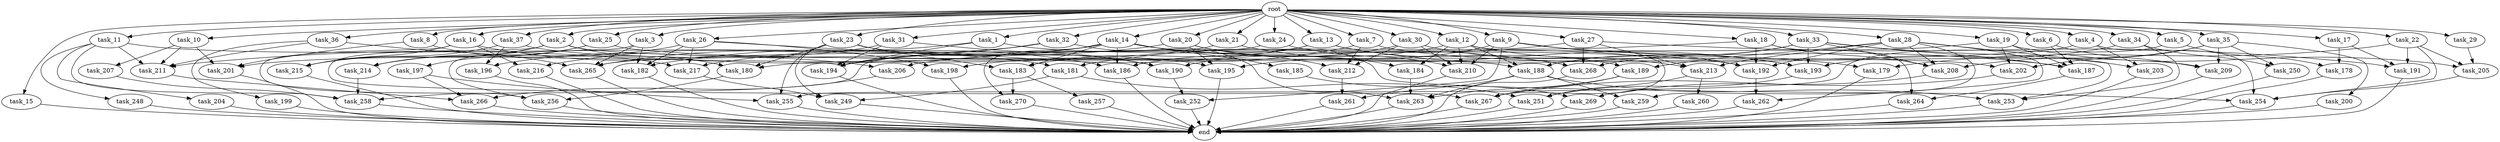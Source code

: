 digraph G {
  root [size="0.000000"];
  task_1 [size="10.240000"];
  task_2 [size="10.240000"];
  task_3 [size="10.240000"];
  task_4 [size="10.240000"];
  task_5 [size="10.240000"];
  task_6 [size="10.240000"];
  task_7 [size="10.240000"];
  task_8 [size="10.240000"];
  task_9 [size="10.240000"];
  task_10 [size="10.240000"];
  task_11 [size="10.240000"];
  task_12 [size="10.240000"];
  task_13 [size="10.240000"];
  task_14 [size="10.240000"];
  task_15 [size="10.240000"];
  task_16 [size="10.240000"];
  task_17 [size="10.240000"];
  task_18 [size="10.240000"];
  task_19 [size="10.240000"];
  task_20 [size="10.240000"];
  task_21 [size="10.240000"];
  task_22 [size="10.240000"];
  task_23 [size="10.240000"];
  task_24 [size="10.240000"];
  task_25 [size="10.240000"];
  task_26 [size="10.240000"];
  task_27 [size="10.240000"];
  task_28 [size="10.240000"];
  task_29 [size="10.240000"];
  task_30 [size="10.240000"];
  task_31 [size="10.240000"];
  task_32 [size="10.240000"];
  task_33 [size="10.240000"];
  task_34 [size="10.240000"];
  task_35 [size="10.240000"];
  task_36 [size="10.240000"];
  task_37 [size="10.240000"];
  task_178 [size="4466765987.840000"];
  task_179 [size="4466765987.840000"];
  task_180 [size="8074538516.480000"];
  task_181 [size="9363028705.280001"];
  task_182 [size="1030792151.040000"];
  task_183 [size="10823317585.920000"];
  task_184 [size="2491081031.680000"];
  task_185 [size="773094113.280000"];
  task_186 [size="3264175144.960000"];
  task_187 [size="14516989460.480000"];
  task_188 [size="11081015623.680000"];
  task_189 [size="11682311045.120001"];
  task_190 [size="16063177687.040001"];
  task_191 [size="11338713661.440001"];
  task_192 [size="24481313587.200001"];
  task_193 [size="20100446945.279999"];
  task_194 [size="16664473108.480000"];
  task_195 [size="5927054868.480000"];
  task_196 [size="8332236554.240000"];
  task_197 [size="4209067950.080000"];
  task_198 [size="7301444403.200000"];
  task_199 [size="773094113.280000"];
  task_200 [size="4209067950.080000"];
  task_201 [size="3693671874.560000"];
  task_202 [size="9792525434.880001"];
  task_203 [size="9363028705.280001"];
  task_204 [size="773094113.280000"];
  task_205 [size="4896262717.440001"];
  task_206 [size="6184752906.240000"];
  task_207 [size="2147483648.000000"];
  task_208 [size="24481313587.200001"];
  task_209 [size="11510512353.280001"];
  task_210 [size="8847632629.760000"];
  task_211 [size="4466765987.840000"];
  task_212 [size="9878424780.800001"];
  task_213 [size="19327352832.000000"];
  task_214 [size="4896262717.440001"];
  task_215 [size="4810363371.520000"];
  task_216 [size="11682311045.120001"];
  task_217 [size="4209067950.080000"];
  task_248 [size="773094113.280000"];
  task_249 [size="14688788152.320000"];
  task_250 [size="12799002542.080000"];
  task_251 [size="12455405158.400000"];
  task_252 [size="11166914969.600000"];
  task_253 [size="18554258718.720001"];
  task_254 [size="5583457484.800000"];
  task_255 [size="15547781611.520000"];
  task_256 [size="5583457484.800000"];
  task_257 [size="2147483648.000000"];
  task_258 [size="13829794693.120001"];
  task_259 [size="9964324126.719999"];
  task_260 [size="3092376453.120000"];
  task_261 [size="8332236554.240000"];
  task_262 [size="15547781611.520000"];
  task_263 [size="11081015623.680000"];
  task_264 [size="3435973836.800000"];
  task_265 [size="2834678415.360000"];
  task_266 [size="9019431321.600000"];
  task_267 [size="11424613007.360001"];
  task_268 [size="19327352832.000000"];
  task_269 [size="7645041786.880000"];
  task_270 [size="2920577761.280000"];
  end [size="0.000000"];

  root -> task_1 [size="1.000000"];
  root -> task_2 [size="1.000000"];
  root -> task_3 [size="1.000000"];
  root -> task_4 [size="1.000000"];
  root -> task_5 [size="1.000000"];
  root -> task_6 [size="1.000000"];
  root -> task_7 [size="1.000000"];
  root -> task_8 [size="1.000000"];
  root -> task_9 [size="1.000000"];
  root -> task_10 [size="1.000000"];
  root -> task_11 [size="1.000000"];
  root -> task_12 [size="1.000000"];
  root -> task_13 [size="1.000000"];
  root -> task_14 [size="1.000000"];
  root -> task_15 [size="1.000000"];
  root -> task_16 [size="1.000000"];
  root -> task_17 [size="1.000000"];
  root -> task_18 [size="1.000000"];
  root -> task_19 [size="1.000000"];
  root -> task_20 [size="1.000000"];
  root -> task_21 [size="1.000000"];
  root -> task_22 [size="1.000000"];
  root -> task_23 [size="1.000000"];
  root -> task_24 [size="1.000000"];
  root -> task_25 [size="1.000000"];
  root -> task_26 [size="1.000000"];
  root -> task_27 [size="1.000000"];
  root -> task_28 [size="1.000000"];
  root -> task_29 [size="1.000000"];
  root -> task_30 [size="1.000000"];
  root -> task_31 [size="1.000000"];
  root -> task_32 [size="1.000000"];
  root -> task_33 [size="1.000000"];
  root -> task_34 [size="1.000000"];
  root -> task_35 [size="1.000000"];
  root -> task_36 [size="1.000000"];
  root -> task_37 [size="1.000000"];
  task_1 -> task_192 [size="838860800.000000"];
  task_1 -> task_194 [size="838860800.000000"];
  task_1 -> task_216 [size="838860800.000000"];
  task_2 -> task_180 [size="33554432.000000"];
  task_2 -> task_188 [size="33554432.000000"];
  task_2 -> task_214 [size="33554432.000000"];
  task_2 -> task_215 [size="33554432.000000"];
  task_2 -> task_267 [size="33554432.000000"];
  task_3 -> task_182 [size="33554432.000000"];
  task_3 -> task_256 [size="33554432.000000"];
  task_3 -> task_265 [size="33554432.000000"];
  task_4 -> task_180 [size="75497472.000000"];
  task_4 -> task_203 [size="75497472.000000"];
  task_4 -> task_254 [size="75497472.000000"];
  task_5 -> task_178 [size="301989888.000000"];
  task_5 -> task_255 [size="301989888.000000"];
  task_6 -> task_187 [size="33554432.000000"];
  task_6 -> task_209 [size="33554432.000000"];
  task_7 -> task_198 [size="679477248.000000"];
  task_7 -> task_209 [size="679477248.000000"];
  task_7 -> task_212 [size="679477248.000000"];
  task_8 -> task_201 [size="75497472.000000"];
  task_8 -> task_217 [size="75497472.000000"];
  task_9 -> task_187 [size="411041792.000000"];
  task_9 -> task_192 [size="411041792.000000"];
  task_9 -> task_195 [size="411041792.000000"];
  task_9 -> task_210 [size="411041792.000000"];
  task_9 -> task_252 [size="411041792.000000"];
  task_10 -> task_201 [size="209715200.000000"];
  task_10 -> task_207 [size="209715200.000000"];
  task_10 -> task_211 [size="209715200.000000"];
  task_11 -> task_181 [size="75497472.000000"];
  task_11 -> task_204 [size="75497472.000000"];
  task_11 -> task_211 [size="75497472.000000"];
  task_11 -> task_248 [size="75497472.000000"];
  task_11 -> task_258 [size="75497472.000000"];
  task_12 -> task_184 [size="209715200.000000"];
  task_12 -> task_188 [size="209715200.000000"];
  task_12 -> task_190 [size="209715200.000000"];
  task_12 -> task_193 [size="209715200.000000"];
  task_12 -> task_210 [size="209715200.000000"];
  task_12 -> task_267 [size="209715200.000000"];
  task_13 -> task_179 [size="301989888.000000"];
  task_13 -> task_183 [size="301989888.000000"];
  task_13 -> task_189 [size="301989888.000000"];
  task_13 -> task_217 [size="301989888.000000"];
  task_14 -> task_183 [size="75497472.000000"];
  task_14 -> task_185 [size="75497472.000000"];
  task_14 -> task_186 [size="75497472.000000"];
  task_14 -> task_194 [size="75497472.000000"];
  task_14 -> task_211 [size="75497472.000000"];
  task_14 -> task_212 [size="75497472.000000"];
  task_14 -> task_268 [size="75497472.000000"];
  task_14 -> task_270 [size="75497472.000000"];
  task_15 -> end [size="1.000000"];
  task_16 -> task_206 [size="301989888.000000"];
  task_16 -> task_215 [size="301989888.000000"];
  task_16 -> task_216 [size="301989888.000000"];
  task_16 -> task_256 [size="301989888.000000"];
  task_17 -> task_178 [size="134217728.000000"];
  task_17 -> task_191 [size="134217728.000000"];
  task_18 -> task_192 [size="301989888.000000"];
  task_18 -> task_206 [size="301989888.000000"];
  task_18 -> task_208 [size="301989888.000000"];
  task_18 -> task_264 [size="301989888.000000"];
  task_19 -> task_187 [size="134217728.000000"];
  task_19 -> task_202 [size="134217728.000000"];
  task_19 -> task_205 [size="134217728.000000"];
  task_19 -> task_265 [size="134217728.000000"];
  task_20 -> task_182 [size="33554432.000000"];
  task_20 -> task_184 [size="33554432.000000"];
  task_20 -> task_195 [size="33554432.000000"];
  task_20 -> task_210 [size="33554432.000000"];
  task_20 -> task_254 [size="33554432.000000"];
  task_21 -> task_193 [size="75497472.000000"];
  task_21 -> task_201 [size="75497472.000000"];
  task_22 -> task_179 [size="134217728.000000"];
  task_22 -> task_191 [size="134217728.000000"];
  task_22 -> task_205 [size="134217728.000000"];
  task_22 -> task_254 [size="134217728.000000"];
  task_23 -> task_180 [size="679477248.000000"];
  task_23 -> task_183 [size="679477248.000000"];
  task_23 -> task_190 [size="679477248.000000"];
  task_23 -> task_249 [size="679477248.000000"];
  task_23 -> task_255 [size="679477248.000000"];
  task_24 -> task_258 [size="134217728.000000"];
  task_24 -> task_268 [size="134217728.000000"];
  task_25 -> task_197 [size="411041792.000000"];
  task_25 -> task_202 [size="411041792.000000"];
  task_25 -> task_214 [size="411041792.000000"];
  task_26 -> task_182 [size="33554432.000000"];
  task_26 -> task_186 [size="33554432.000000"];
  task_26 -> task_198 [size="33554432.000000"];
  task_26 -> task_214 [size="33554432.000000"];
  task_26 -> task_217 [size="33554432.000000"];
  task_27 -> task_181 [size="838860800.000000"];
  task_27 -> task_191 [size="838860800.000000"];
  task_27 -> task_213 [size="838860800.000000"];
  task_27 -> task_268 [size="838860800.000000"];
  task_28 -> task_189 [size="838860800.000000"];
  task_28 -> task_192 [size="838860800.000000"];
  task_28 -> task_208 [size="838860800.000000"];
  task_28 -> task_213 [size="838860800.000000"];
  task_28 -> task_253 [size="838860800.000000"];
  task_28 -> task_259 [size="838860800.000000"];
  task_28 -> task_262 [size="838860800.000000"];
  task_29 -> task_205 [size="209715200.000000"];
  task_30 -> task_186 [size="209715200.000000"];
  task_30 -> task_210 [size="209715200.000000"];
  task_30 -> task_212 [size="209715200.000000"];
  task_30 -> task_213 [size="209715200.000000"];
  task_31 -> task_190 [size="679477248.000000"];
  task_31 -> task_194 [size="679477248.000000"];
  task_31 -> task_196 [size="679477248.000000"];
  task_32 -> task_194 [size="33554432.000000"];
  task_32 -> task_263 [size="33554432.000000"];
  task_32 -> task_265 [size="33554432.000000"];
  task_33 -> task_187 [size="838860800.000000"];
  task_33 -> task_188 [size="838860800.000000"];
  task_33 -> task_193 [size="838860800.000000"];
  task_33 -> task_203 [size="838860800.000000"];
  task_33 -> task_208 [size="838860800.000000"];
  task_33 -> task_268 [size="838860800.000000"];
  task_34 -> task_193 [size="838860800.000000"];
  task_34 -> task_250 [size="838860800.000000"];
  task_34 -> task_253 [size="838860800.000000"];
  task_35 -> task_200 [size="411041792.000000"];
  task_35 -> task_202 [size="411041792.000000"];
  task_35 -> task_208 [size="411041792.000000"];
  task_35 -> task_209 [size="411041792.000000"];
  task_35 -> task_250 [size="411041792.000000"];
  task_36 -> task_199 [size="75497472.000000"];
  task_36 -> task_211 [size="75497472.000000"];
  task_36 -> task_265 [size="75497472.000000"];
  task_37 -> task_195 [size="134217728.000000"];
  task_37 -> task_196 [size="134217728.000000"];
  task_37 -> task_215 [size="134217728.000000"];
  task_178 -> end [size="1.000000"];
  task_179 -> end [size="1.000000"];
  task_180 -> task_256 [size="209715200.000000"];
  task_181 -> task_249 [size="75497472.000000"];
  task_181 -> task_251 [size="75497472.000000"];
  task_182 -> end [size="1.000000"];
  task_183 -> task_257 [size="209715200.000000"];
  task_183 -> task_270 [size="209715200.000000"];
  task_184 -> task_263 [size="75497472.000000"];
  task_185 -> task_269 [size="536870912.000000"];
  task_186 -> end [size="1.000000"];
  task_187 -> task_264 [size="33554432.000000"];
  task_188 -> task_253 [size="134217728.000000"];
  task_188 -> task_259 [size="134217728.000000"];
  task_188 -> task_261 [size="134217728.000000"];
  task_188 -> task_263 [size="134217728.000000"];
  task_189 -> task_263 [size="838860800.000000"];
  task_189 -> task_267 [size="838860800.000000"];
  task_190 -> task_252 [size="679477248.000000"];
  task_191 -> end [size="1.000000"];
  task_192 -> task_262 [size="679477248.000000"];
  task_193 -> task_251 [size="838860800.000000"];
  task_194 -> end [size="1.000000"];
  task_195 -> end [size="1.000000"];
  task_196 -> end [size="1.000000"];
  task_197 -> task_255 [size="536870912.000000"];
  task_197 -> task_266 [size="536870912.000000"];
  task_198 -> end [size="1.000000"];
  task_199 -> end [size="1.000000"];
  task_200 -> end [size="1.000000"];
  task_201 -> end [size="1.000000"];
  task_202 -> task_267 [size="33554432.000000"];
  task_203 -> end [size="1.000000"];
  task_204 -> end [size="1.000000"];
  task_205 -> task_254 [size="301989888.000000"];
  task_206 -> task_266 [size="134217728.000000"];
  task_207 -> task_258 [size="301989888.000000"];
  task_208 -> task_269 [size="209715200.000000"];
  task_209 -> end [size="1.000000"];
  task_210 -> end [size="1.000000"];
  task_211 -> task_266 [size="209715200.000000"];
  task_212 -> task_261 [size="679477248.000000"];
  task_213 -> task_251 [size="301989888.000000"];
  task_213 -> task_260 [size="301989888.000000"];
  task_214 -> task_258 [size="838860800.000000"];
  task_215 -> end [size="1.000000"];
  task_216 -> end [size="1.000000"];
  task_217 -> task_249 [size="679477248.000000"];
  task_248 -> end [size="1.000000"];
  task_249 -> end [size="1.000000"];
  task_250 -> end [size="1.000000"];
  task_251 -> end [size="1.000000"];
  task_252 -> end [size="1.000000"];
  task_253 -> end [size="1.000000"];
  task_254 -> end [size="1.000000"];
  task_255 -> end [size="1.000000"];
  task_256 -> end [size="1.000000"];
  task_257 -> end [size="1.000000"];
  task_258 -> end [size="1.000000"];
  task_259 -> end [size="1.000000"];
  task_260 -> end [size="1.000000"];
  task_261 -> end [size="1.000000"];
  task_262 -> end [size="1.000000"];
  task_263 -> end [size="1.000000"];
  task_264 -> end [size="1.000000"];
  task_265 -> end [size="1.000000"];
  task_266 -> end [size="1.000000"];
  task_267 -> end [size="1.000000"];
  task_268 -> end [size="1.000000"];
  task_269 -> end [size="1.000000"];
  task_270 -> end [size="1.000000"];
}
